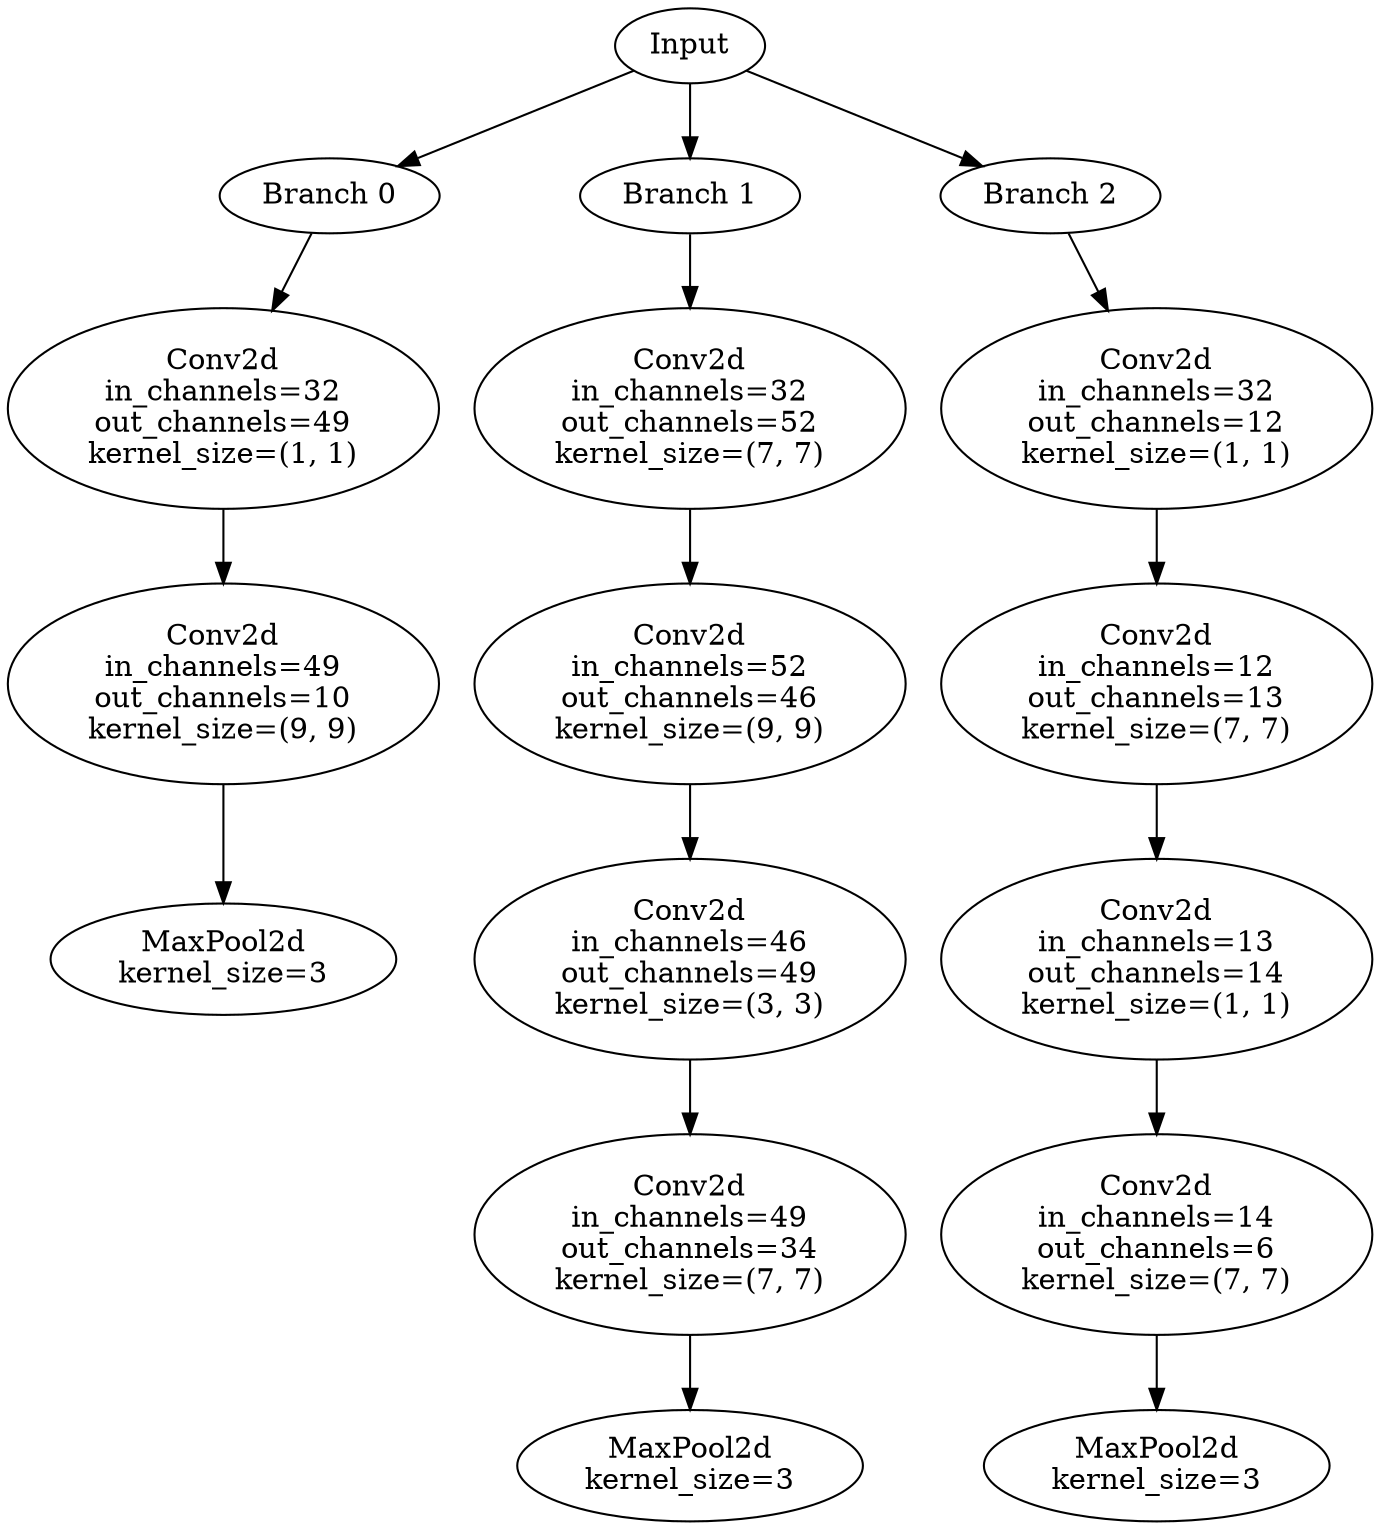 // Inception Module - Coral 8
digraph {
	Input [label=Input]
	Branch_0 [label="Branch 0"]
	Input -> Branch_0
	Branch_0_Layer_0 [label="Conv2d
in_channels=32
out_channels=49
kernel_size=(1, 1)"]
	Branch_0 -> Branch_0_Layer_0
	Branch_0_Layer_1 [label="Conv2d
in_channels=49
out_channels=10
kernel_size=(9, 9)"]
	Branch_0_Layer_0 -> Branch_0_Layer_1
	Branch_0_Layer_2 [label="MaxPool2d
kernel_size=3"]
	Branch_0_Layer_1 -> Branch_0_Layer_2
	Branch_1 [label="Branch 1"]
	Input -> Branch_1
	Branch_1_Layer_0 [label="Conv2d
in_channels=32
out_channels=52
kernel_size=(7, 7)"]
	Branch_1 -> Branch_1_Layer_0
	Branch_1_Layer_1 [label="Conv2d
in_channels=52
out_channels=46
kernel_size=(9, 9)"]
	Branch_1_Layer_0 -> Branch_1_Layer_1
	Branch_1_Layer_2 [label="Conv2d
in_channels=46
out_channels=49
kernel_size=(3, 3)"]
	Branch_1_Layer_1 -> Branch_1_Layer_2
	Branch_1_Layer_3 [label="Conv2d
in_channels=49
out_channels=34
kernel_size=(7, 7)"]
	Branch_1_Layer_2 -> Branch_1_Layer_3
	Branch_1_Layer_4 [label="MaxPool2d
kernel_size=3"]
	Branch_1_Layer_3 -> Branch_1_Layer_4
	Branch_2 [label="Branch 2"]
	Input -> Branch_2
	Branch_2_Layer_0 [label="Conv2d
in_channels=32
out_channels=12
kernel_size=(1, 1)"]
	Branch_2 -> Branch_2_Layer_0
	Branch_2_Layer_1 [label="Conv2d
in_channels=12
out_channels=13
kernel_size=(7, 7)"]
	Branch_2_Layer_0 -> Branch_2_Layer_1
	Branch_2_Layer_2 [label="Conv2d
in_channels=13
out_channels=14
kernel_size=(1, 1)"]
	Branch_2_Layer_1 -> Branch_2_Layer_2
	Branch_2_Layer_3 [label="Conv2d
in_channels=14
out_channels=6
kernel_size=(7, 7)"]
	Branch_2_Layer_2 -> Branch_2_Layer_3
	Branch_2_Layer_4 [label="MaxPool2d
kernel_size=3"]
	Branch_2_Layer_3 -> Branch_2_Layer_4
}
